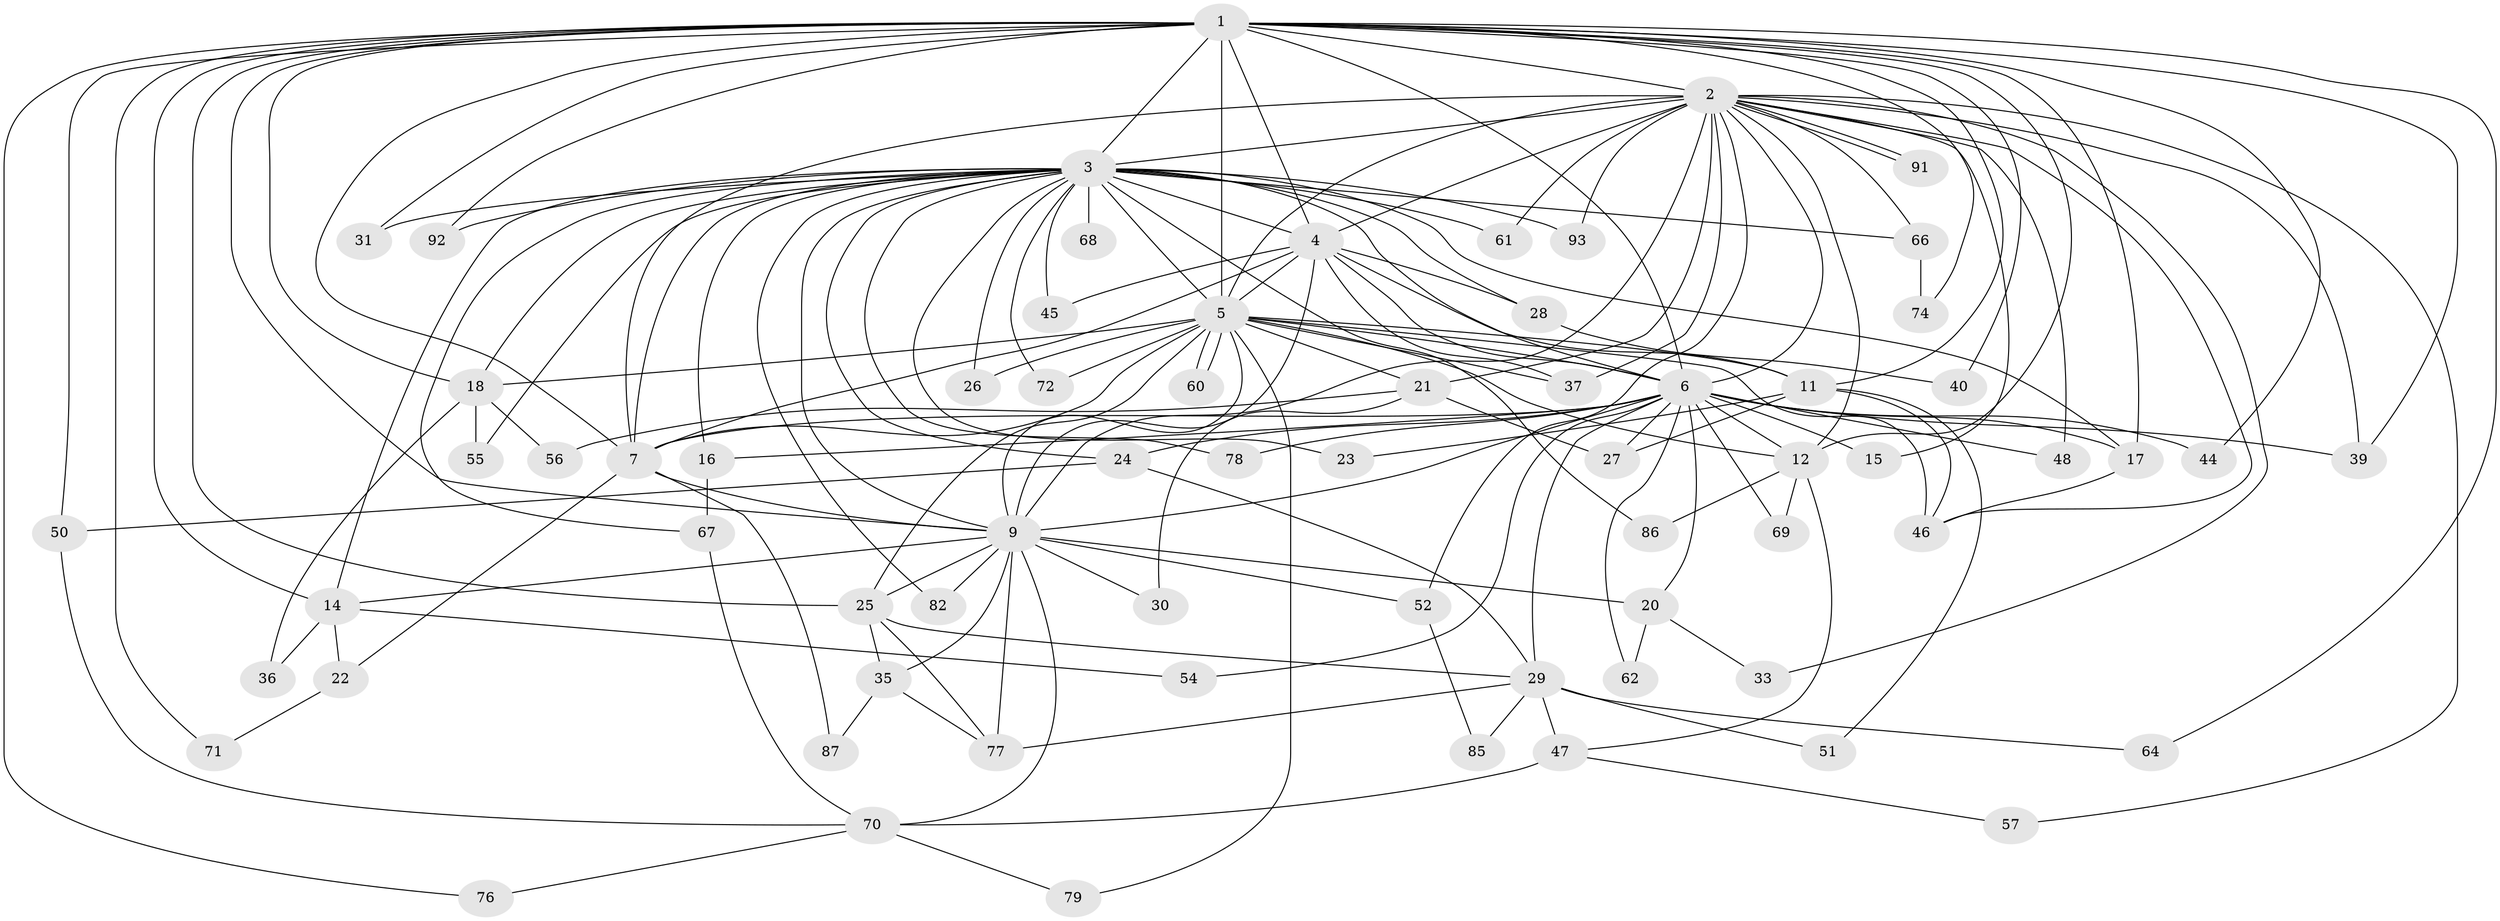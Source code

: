 // original degree distribution, {17: 0.010752688172043012, 25: 0.010752688172043012, 20: 0.03225806451612903, 14: 0.010752688172043012, 24: 0.010752688172043012, 11: 0.010752688172043012, 21: 0.010752688172043012, 18: 0.010752688172043012, 7: 0.021505376344086023, 2: 0.5591397849462365, 6: 0.03225806451612903, 3: 0.13978494623655913, 4: 0.08602150537634409, 5: 0.053763440860215055}
// Generated by graph-tools (version 1.1) at 2025/10/02/27/25 16:10:58]
// undirected, 68 vertices, 164 edges
graph export_dot {
graph [start="1"]
  node [color=gray90,style=filled];
  1 [super="+10"];
  2 [super="+84"];
  3 [super="+8"];
  4 [super="+41"];
  5 [super="+65"];
  6 [super="+13"];
  7;
  9 [super="+32"];
  11 [super="+38"];
  12 [super="+80"];
  14 [super="+88"];
  15;
  16;
  17 [super="+59"];
  18 [super="+19"];
  20 [super="+58"];
  21;
  22;
  23;
  24;
  25 [super="+34"];
  26;
  27 [super="+53"];
  28;
  29 [super="+42"];
  30;
  31;
  33;
  35 [super="+83"];
  36;
  37 [super="+73"];
  39 [super="+43"];
  40 [super="+49"];
  44;
  45;
  46 [super="+63"];
  47;
  48;
  50;
  51;
  52;
  54;
  55 [super="+89"];
  56;
  57;
  60;
  61;
  62;
  64;
  66;
  67 [super="+90"];
  68;
  69;
  70 [super="+75"];
  71;
  72;
  74;
  76;
  77 [super="+81"];
  78;
  79;
  82;
  85;
  86;
  87;
  91;
  92;
  93;
  1 -- 2 [weight=2];
  1 -- 3 [weight=4];
  1 -- 4 [weight=2];
  1 -- 5 [weight=2];
  1 -- 6 [weight=2];
  1 -- 7 [weight=2];
  1 -- 9 [weight=2];
  1 -- 12;
  1 -- 31;
  1 -- 44;
  1 -- 64;
  1 -- 71;
  1 -- 74;
  1 -- 76;
  1 -- 40 [weight=2];
  1 -- 11;
  1 -- 17;
  1 -- 18;
  1 -- 50;
  1 -- 25;
  1 -- 92;
  1 -- 14;
  1 -- 39;
  2 -- 3 [weight=2];
  2 -- 4;
  2 -- 5;
  2 -- 6;
  2 -- 7;
  2 -- 9;
  2 -- 12;
  2 -- 15;
  2 -- 21 [weight=2];
  2 -- 33;
  2 -- 37;
  2 -- 39;
  2 -- 48;
  2 -- 52;
  2 -- 57;
  2 -- 61;
  2 -- 66;
  2 -- 91;
  2 -- 91;
  2 -- 93;
  2 -- 46;
  3 -- 4 [weight=2];
  3 -- 5 [weight=2];
  3 -- 6 [weight=2];
  3 -- 7 [weight=2];
  3 -- 9 [weight=2];
  3 -- 16;
  3 -- 17;
  3 -- 18;
  3 -- 23;
  3 -- 24;
  3 -- 28 [weight=2];
  3 -- 31;
  3 -- 45;
  3 -- 68 [weight=2];
  3 -- 72;
  3 -- 78;
  3 -- 66;
  3 -- 67;
  3 -- 14;
  3 -- 82;
  3 -- 86;
  3 -- 26;
  3 -- 92;
  3 -- 93;
  3 -- 55;
  3 -- 61;
  4 -- 5;
  4 -- 6;
  4 -- 7;
  4 -- 9 [weight=2];
  4 -- 11;
  4 -- 45;
  4 -- 37;
  4 -- 28;
  5 -- 6;
  5 -- 7;
  5 -- 9;
  5 -- 21;
  5 -- 25;
  5 -- 26;
  5 -- 37;
  5 -- 60;
  5 -- 60;
  5 -- 72;
  5 -- 79;
  5 -- 46;
  5 -- 11;
  5 -- 12;
  5 -- 18;
  6 -- 7;
  6 -- 9;
  6 -- 15;
  6 -- 16;
  6 -- 20;
  6 -- 24;
  6 -- 29;
  6 -- 39;
  6 -- 44;
  6 -- 48;
  6 -- 54;
  6 -- 62;
  6 -- 69;
  6 -- 78;
  6 -- 12;
  6 -- 17;
  6 -- 27;
  7 -- 9;
  7 -- 22;
  7 -- 87;
  9 -- 14;
  9 -- 20 [weight=2];
  9 -- 30;
  9 -- 35;
  9 -- 52;
  9 -- 70;
  9 -- 77;
  9 -- 82;
  9 -- 25;
  11 -- 23;
  11 -- 27;
  11 -- 46;
  11 -- 51;
  12 -- 47;
  12 -- 69;
  12 -- 86;
  14 -- 22;
  14 -- 36;
  14 -- 54;
  16 -- 67;
  17 -- 46;
  18 -- 36;
  18 -- 55 [weight=2];
  18 -- 56;
  20 -- 33;
  20 -- 62;
  21 -- 27;
  21 -- 30;
  21 -- 56;
  22 -- 71;
  24 -- 50;
  24 -- 29;
  25 -- 29;
  25 -- 35;
  25 -- 77;
  28 -- 40;
  29 -- 64;
  29 -- 85;
  29 -- 51;
  29 -- 77;
  29 -- 47;
  35 -- 87;
  35 -- 77;
  47 -- 57;
  47 -- 70;
  50 -- 70;
  52 -- 85;
  66 -- 74;
  67 -- 70;
  70 -- 76;
  70 -- 79;
}
